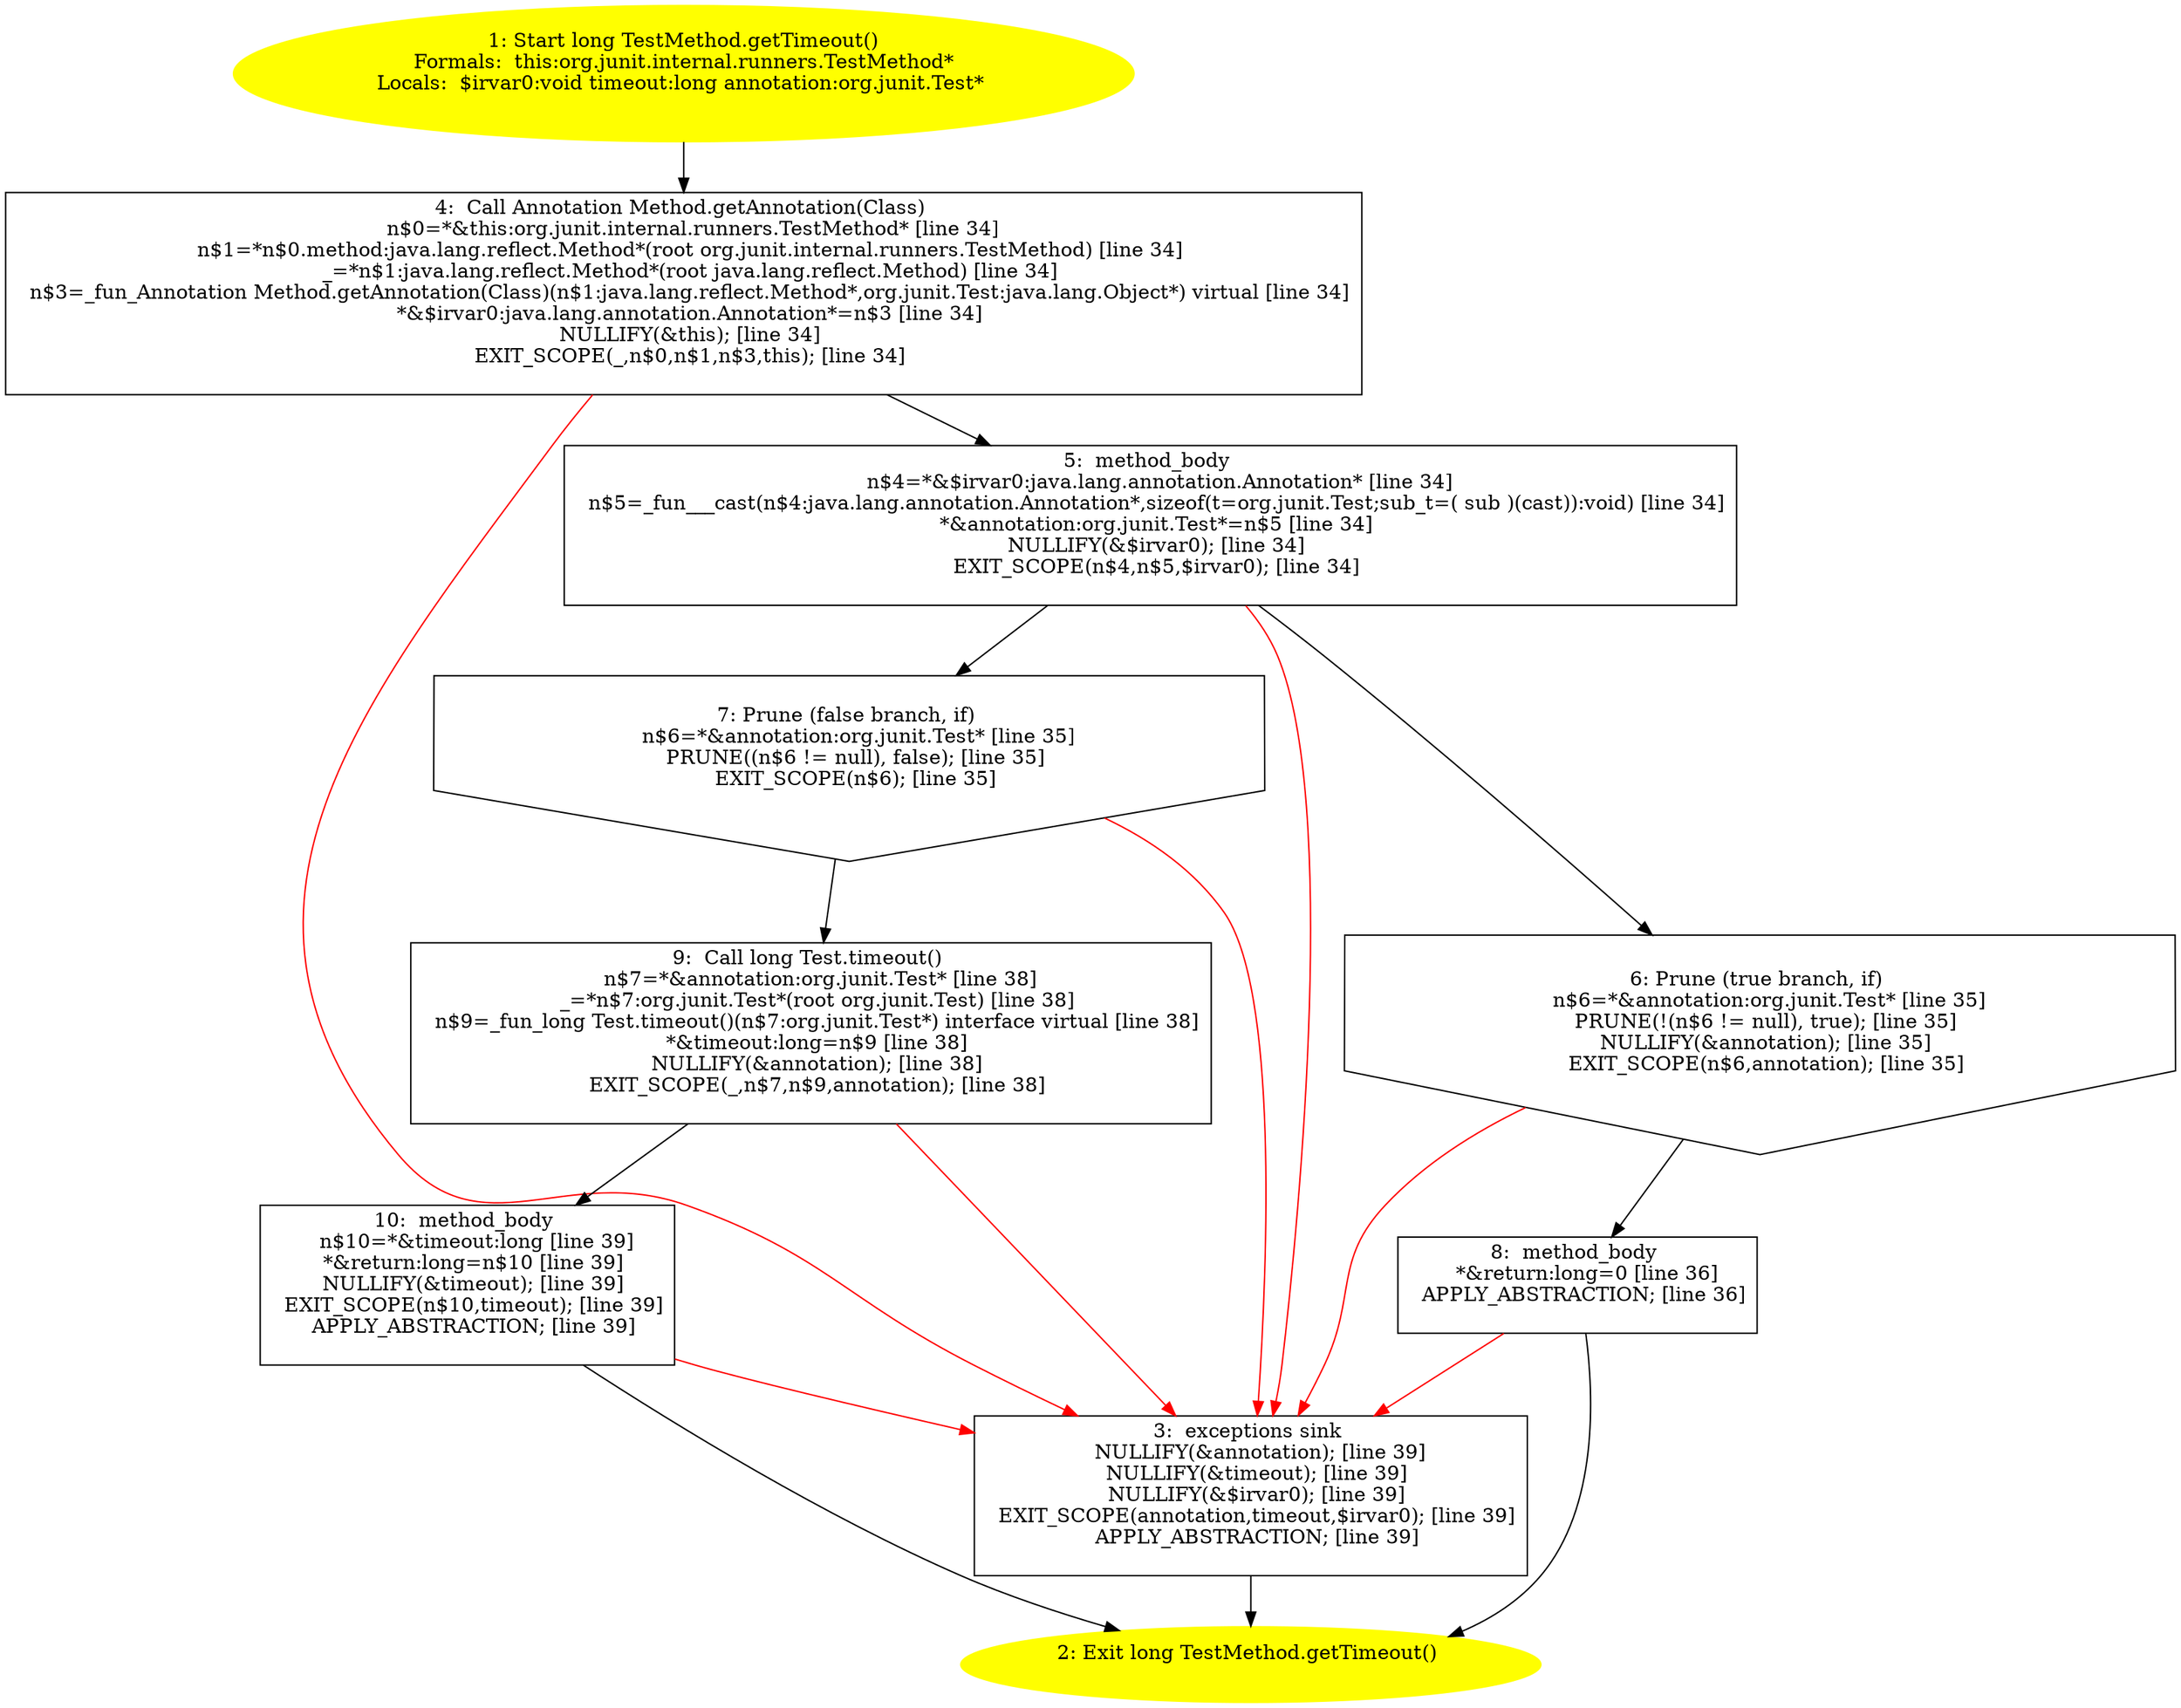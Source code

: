 /* @generated */
digraph cfg {
"org.junit.internal.runners.TestMethod.getTimeout():long.e8101cc7cc1b1b526c4ccc0bd8209174_1" [label="1: Start long TestMethod.getTimeout()\nFormals:  this:org.junit.internal.runners.TestMethod*\nLocals:  $irvar0:void timeout:long annotation:org.junit.Test* \n  " color=yellow style=filled]
	

	 "org.junit.internal.runners.TestMethod.getTimeout():long.e8101cc7cc1b1b526c4ccc0bd8209174_1" -> "org.junit.internal.runners.TestMethod.getTimeout():long.e8101cc7cc1b1b526c4ccc0bd8209174_4" ;
"org.junit.internal.runners.TestMethod.getTimeout():long.e8101cc7cc1b1b526c4ccc0bd8209174_2" [label="2: Exit long TestMethod.getTimeout() \n  " color=yellow style=filled]
	

"org.junit.internal.runners.TestMethod.getTimeout():long.e8101cc7cc1b1b526c4ccc0bd8209174_3" [label="3:  exceptions sink \n   NULLIFY(&annotation); [line 39]\n  NULLIFY(&timeout); [line 39]\n  NULLIFY(&$irvar0); [line 39]\n  EXIT_SCOPE(annotation,timeout,$irvar0); [line 39]\n  APPLY_ABSTRACTION; [line 39]\n " shape="box"]
	

	 "org.junit.internal.runners.TestMethod.getTimeout():long.e8101cc7cc1b1b526c4ccc0bd8209174_3" -> "org.junit.internal.runners.TestMethod.getTimeout():long.e8101cc7cc1b1b526c4ccc0bd8209174_2" ;
"org.junit.internal.runners.TestMethod.getTimeout():long.e8101cc7cc1b1b526c4ccc0bd8209174_4" [label="4:  Call Annotation Method.getAnnotation(Class) \n   n$0=*&this:org.junit.internal.runners.TestMethod* [line 34]\n  n$1=*n$0.method:java.lang.reflect.Method*(root org.junit.internal.runners.TestMethod) [line 34]\n  _=*n$1:java.lang.reflect.Method*(root java.lang.reflect.Method) [line 34]\n  n$3=_fun_Annotation Method.getAnnotation(Class)(n$1:java.lang.reflect.Method*,org.junit.Test:java.lang.Object*) virtual [line 34]\n  *&$irvar0:java.lang.annotation.Annotation*=n$3 [line 34]\n  NULLIFY(&this); [line 34]\n  EXIT_SCOPE(_,n$0,n$1,n$3,this); [line 34]\n " shape="box"]
	

	 "org.junit.internal.runners.TestMethod.getTimeout():long.e8101cc7cc1b1b526c4ccc0bd8209174_4" -> "org.junit.internal.runners.TestMethod.getTimeout():long.e8101cc7cc1b1b526c4ccc0bd8209174_5" ;
	 "org.junit.internal.runners.TestMethod.getTimeout():long.e8101cc7cc1b1b526c4ccc0bd8209174_4" -> "org.junit.internal.runners.TestMethod.getTimeout():long.e8101cc7cc1b1b526c4ccc0bd8209174_3" [color="red" ];
"org.junit.internal.runners.TestMethod.getTimeout():long.e8101cc7cc1b1b526c4ccc0bd8209174_5" [label="5:  method_body \n   n$4=*&$irvar0:java.lang.annotation.Annotation* [line 34]\n  n$5=_fun___cast(n$4:java.lang.annotation.Annotation*,sizeof(t=org.junit.Test;sub_t=( sub )(cast)):void) [line 34]\n  *&annotation:org.junit.Test*=n$5 [line 34]\n  NULLIFY(&$irvar0); [line 34]\n  EXIT_SCOPE(n$4,n$5,$irvar0); [line 34]\n " shape="box"]
	

	 "org.junit.internal.runners.TestMethod.getTimeout():long.e8101cc7cc1b1b526c4ccc0bd8209174_5" -> "org.junit.internal.runners.TestMethod.getTimeout():long.e8101cc7cc1b1b526c4ccc0bd8209174_6" ;
	 "org.junit.internal.runners.TestMethod.getTimeout():long.e8101cc7cc1b1b526c4ccc0bd8209174_5" -> "org.junit.internal.runners.TestMethod.getTimeout():long.e8101cc7cc1b1b526c4ccc0bd8209174_7" ;
	 "org.junit.internal.runners.TestMethod.getTimeout():long.e8101cc7cc1b1b526c4ccc0bd8209174_5" -> "org.junit.internal.runners.TestMethod.getTimeout():long.e8101cc7cc1b1b526c4ccc0bd8209174_3" [color="red" ];
"org.junit.internal.runners.TestMethod.getTimeout():long.e8101cc7cc1b1b526c4ccc0bd8209174_6" [label="6: Prune (true branch, if) \n   n$6=*&annotation:org.junit.Test* [line 35]\n  PRUNE(!(n$6 != null), true); [line 35]\n  NULLIFY(&annotation); [line 35]\n  EXIT_SCOPE(n$6,annotation); [line 35]\n " shape="invhouse"]
	

	 "org.junit.internal.runners.TestMethod.getTimeout():long.e8101cc7cc1b1b526c4ccc0bd8209174_6" -> "org.junit.internal.runners.TestMethod.getTimeout():long.e8101cc7cc1b1b526c4ccc0bd8209174_8" ;
	 "org.junit.internal.runners.TestMethod.getTimeout():long.e8101cc7cc1b1b526c4ccc0bd8209174_6" -> "org.junit.internal.runners.TestMethod.getTimeout():long.e8101cc7cc1b1b526c4ccc0bd8209174_3" [color="red" ];
"org.junit.internal.runners.TestMethod.getTimeout():long.e8101cc7cc1b1b526c4ccc0bd8209174_7" [label="7: Prune (false branch, if) \n   n$6=*&annotation:org.junit.Test* [line 35]\n  PRUNE((n$6 != null), false); [line 35]\n  EXIT_SCOPE(n$6); [line 35]\n " shape="invhouse"]
	

	 "org.junit.internal.runners.TestMethod.getTimeout():long.e8101cc7cc1b1b526c4ccc0bd8209174_7" -> "org.junit.internal.runners.TestMethod.getTimeout():long.e8101cc7cc1b1b526c4ccc0bd8209174_9" ;
	 "org.junit.internal.runners.TestMethod.getTimeout():long.e8101cc7cc1b1b526c4ccc0bd8209174_7" -> "org.junit.internal.runners.TestMethod.getTimeout():long.e8101cc7cc1b1b526c4ccc0bd8209174_3" [color="red" ];
"org.junit.internal.runners.TestMethod.getTimeout():long.e8101cc7cc1b1b526c4ccc0bd8209174_8" [label="8:  method_body \n   *&return:long=0 [line 36]\n  APPLY_ABSTRACTION; [line 36]\n " shape="box"]
	

	 "org.junit.internal.runners.TestMethod.getTimeout():long.e8101cc7cc1b1b526c4ccc0bd8209174_8" -> "org.junit.internal.runners.TestMethod.getTimeout():long.e8101cc7cc1b1b526c4ccc0bd8209174_2" ;
	 "org.junit.internal.runners.TestMethod.getTimeout():long.e8101cc7cc1b1b526c4ccc0bd8209174_8" -> "org.junit.internal.runners.TestMethod.getTimeout():long.e8101cc7cc1b1b526c4ccc0bd8209174_3" [color="red" ];
"org.junit.internal.runners.TestMethod.getTimeout():long.e8101cc7cc1b1b526c4ccc0bd8209174_9" [label="9:  Call long Test.timeout() \n   n$7=*&annotation:org.junit.Test* [line 38]\n  _=*n$7:org.junit.Test*(root org.junit.Test) [line 38]\n  n$9=_fun_long Test.timeout()(n$7:org.junit.Test*) interface virtual [line 38]\n  *&timeout:long=n$9 [line 38]\n  NULLIFY(&annotation); [line 38]\n  EXIT_SCOPE(_,n$7,n$9,annotation); [line 38]\n " shape="box"]
	

	 "org.junit.internal.runners.TestMethod.getTimeout():long.e8101cc7cc1b1b526c4ccc0bd8209174_9" -> "org.junit.internal.runners.TestMethod.getTimeout():long.e8101cc7cc1b1b526c4ccc0bd8209174_10" ;
	 "org.junit.internal.runners.TestMethod.getTimeout():long.e8101cc7cc1b1b526c4ccc0bd8209174_9" -> "org.junit.internal.runners.TestMethod.getTimeout():long.e8101cc7cc1b1b526c4ccc0bd8209174_3" [color="red" ];
"org.junit.internal.runners.TestMethod.getTimeout():long.e8101cc7cc1b1b526c4ccc0bd8209174_10" [label="10:  method_body \n   n$10=*&timeout:long [line 39]\n  *&return:long=n$10 [line 39]\n  NULLIFY(&timeout); [line 39]\n  EXIT_SCOPE(n$10,timeout); [line 39]\n  APPLY_ABSTRACTION; [line 39]\n " shape="box"]
	

	 "org.junit.internal.runners.TestMethod.getTimeout():long.e8101cc7cc1b1b526c4ccc0bd8209174_10" -> "org.junit.internal.runners.TestMethod.getTimeout():long.e8101cc7cc1b1b526c4ccc0bd8209174_2" ;
	 "org.junit.internal.runners.TestMethod.getTimeout():long.e8101cc7cc1b1b526c4ccc0bd8209174_10" -> "org.junit.internal.runners.TestMethod.getTimeout():long.e8101cc7cc1b1b526c4ccc0bd8209174_3" [color="red" ];
}
